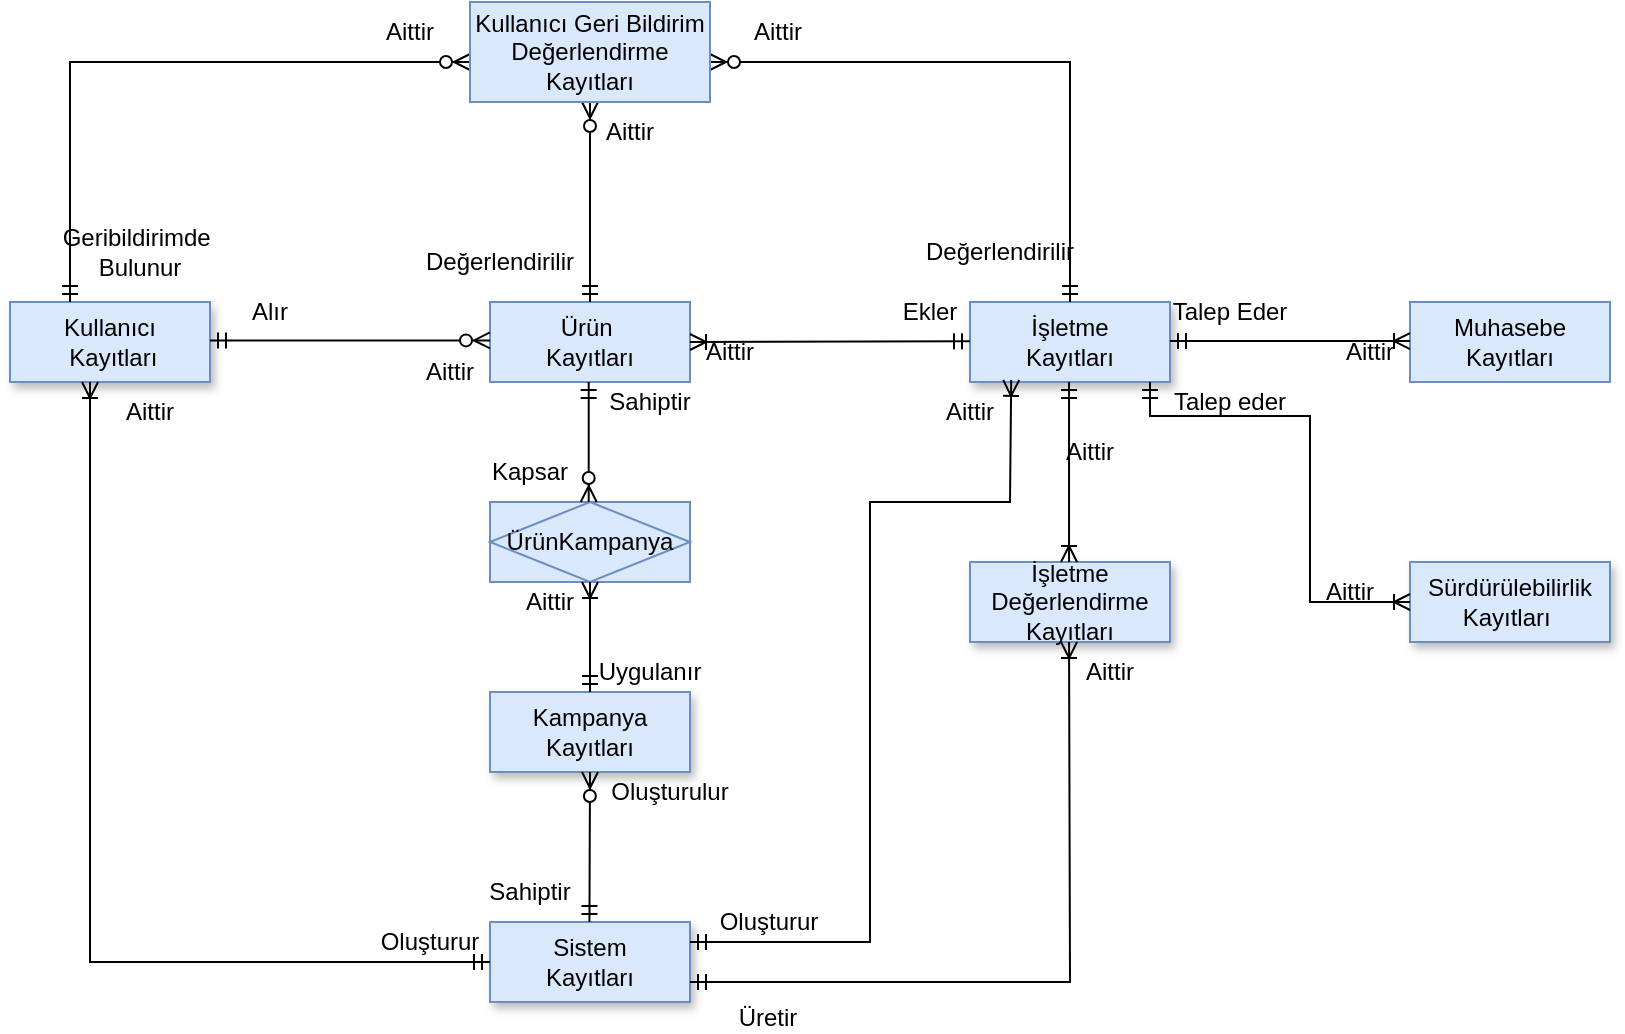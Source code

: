 <mxfile version="27.0.6">
  <diagram name="Sayfa -1" id="jkZNS3kq_cN3g6RIaCV0">
    <mxGraphModel dx="1226" dy="741" grid="1" gridSize="10" guides="1" tooltips="1" connect="1" arrows="1" fold="1" page="1" pageScale="1" pageWidth="827" pageHeight="1169" math="0" shadow="0">
      <root>
        <mxCell id="0" />
        <mxCell id="1" parent="0" />
        <mxCell id="CtyLUI4-Z-zY3WXZm9cc-1" value="Kullanıcı&lt;div&gt;&amp;nbsp;&lt;span style=&quot;background-color: transparent; color: light-dark(rgb(0, 0, 0), rgb(255, 255, 255));&quot;&gt;Kayıtları&lt;/span&gt;&lt;/div&gt;" style="whiteSpace=wrap;html=1;align=center;fillColor=#dae8fc;strokeColor=#6c8ebf;shadow=1;" parent="1" vertex="1">
          <mxGeometry x="14" y="330" width="100" height="40" as="geometry" />
        </mxCell>
        <mxCell id="CtyLUI4-Z-zY3WXZm9cc-2" value="Muhasebe&lt;div&gt;Kayıtları&lt;/div&gt;" style="whiteSpace=wrap;html=1;align=center;fillColor=#dae8fc;strokeColor=#6c8ebf;" parent="1" vertex="1">
          <mxGeometry x="714" y="330" width="100" height="40" as="geometry" />
        </mxCell>
        <mxCell id="CtyLUI4-Z-zY3WXZm9cc-3" value="İşletme&lt;div&gt;Kayıtları&lt;/div&gt;" style="whiteSpace=wrap;html=1;align=center;fillColor=#dae8fc;strokeColor=#6c8ebf;shadow=1;" parent="1" vertex="1">
          <mxGeometry x="494" y="330" width="100" height="40" as="geometry" />
        </mxCell>
        <mxCell id="CtyLUI4-Z-zY3WXZm9cc-5" value="İşletme Değerlendirme&lt;div&gt;Kayıtları&lt;/div&gt;" style="whiteSpace=wrap;html=1;align=center;fillColor=#dae8fc;strokeColor=#6c8ebf;shadow=1;" parent="1" vertex="1">
          <mxGeometry x="494" y="460" width="100" height="40" as="geometry" />
        </mxCell>
        <mxCell id="CtyLUI4-Z-zY3WXZm9cc-6" value="Kampanya&lt;div&gt;Kayıtları&lt;/div&gt;" style="whiteSpace=wrap;html=1;align=center;fillColor=#dae8fc;strokeColor=#6c8ebf;shadow=1;" parent="1" vertex="1">
          <mxGeometry x="254" y="525" width="100" height="40" as="geometry" />
        </mxCell>
        <mxCell id="vuS7PXIhXL-giFVFOb7E-2" value="Sürdürülebilirlik&lt;br&gt;&lt;div&gt;&lt;span style=&quot;background-color: transparent; color: light-dark(rgb(0, 0, 0), rgb(255, 255, 255));&quot;&gt;Kayıtları&lt;/span&gt;&amp;nbsp;&lt;/div&gt;" style="whiteSpace=wrap;html=1;align=center;fillColor=#dae8fc;strokeColor=#6c8ebf;shadow=1;" parent="1" vertex="1">
          <mxGeometry x="714" y="460" width="100" height="40" as="geometry" />
        </mxCell>
        <mxCell id="zDki0mUi_nNN_08VABFR-1" value="Sistem&lt;div&gt;Kayıtları&lt;/div&gt;" style="whiteSpace=wrap;html=1;align=center;fillColor=#dae8fc;strokeColor=#6c8ebf;shadow=1;" parent="1" vertex="1">
          <mxGeometry x="254" y="640" width="100" height="40" as="geometry" />
        </mxCell>
        <mxCell id="zDki0mUi_nNN_08VABFR-27" value="Ürün&amp;nbsp;&lt;div&gt;Kayıtları&lt;/div&gt;" style="whiteSpace=wrap;html=1;align=center;fillColor=#dae8fc;strokeColor=#6c8ebf;" parent="1" vertex="1">
          <mxGeometry x="254" y="330" width="100" height="40" as="geometry" />
        </mxCell>
        <mxCell id="zDki0mUi_nNN_08VABFR-33" value="" style="fontSize=12;html=1;endArrow=ERzeroToMany;startArrow=ERmandOne;rounded=0;exitX=0.5;exitY=0;exitDx=0;exitDy=0;" parent="1" source="zDki0mUi_nNN_08VABFR-27" edge="1">
          <mxGeometry width="100" height="100" relative="1" as="geometry">
            <mxPoint x="304.95" y="320" as="sourcePoint" />
            <mxPoint x="304" y="230" as="targetPoint" />
          </mxGeometry>
        </mxCell>
        <mxCell id="zDki0mUi_nNN_08VABFR-34" value="" style="fontSize=12;html=1;endArrow=ERzeroToMany;startArrow=ERmandOne;rounded=0;exitX=0.5;exitY=0;exitDx=0;exitDy=0;" parent="1" source="CtyLUI4-Z-zY3WXZm9cc-3" edge="1">
          <mxGeometry width="100" height="100" relative="1" as="geometry">
            <mxPoint x="544" y="325" as="sourcePoint" />
            <mxPoint x="364" y="210" as="targetPoint" />
            <Array as="points">
              <mxPoint x="544" y="210" />
            </Array>
          </mxGeometry>
        </mxCell>
        <mxCell id="zDki0mUi_nNN_08VABFR-35" value="" style="fontSize=12;html=1;endArrow=ERzeroToMany;startArrow=ERmandOne;rounded=0;entryX=0.5;entryY=1;entryDx=0;entryDy=0;" parent="1" edge="1" target="CtyLUI4-Z-zY3WXZm9cc-6">
          <mxGeometry width="100" height="100" relative="1" as="geometry">
            <mxPoint x="303.72" y="640" as="sourcePoint" />
            <mxPoint x="303.72" y="570" as="targetPoint" />
          </mxGeometry>
        </mxCell>
        <mxCell id="zDki0mUi_nNN_08VABFR-40" value="" style="fontSize=12;html=1;endArrow=ERzeroToMany;startArrow=ERmandOne;rounded=0;exitX=0.3;exitY=0;exitDx=0;exitDy=0;exitPerimeter=0;" parent="1" source="CtyLUI4-Z-zY3WXZm9cc-1" edge="1">
          <mxGeometry width="100" height="100" relative="1" as="geometry">
            <mxPoint x="44" y="150" as="sourcePoint" />
            <mxPoint x="244" y="210" as="targetPoint" />
            <Array as="points">
              <mxPoint x="44" y="210" />
            </Array>
          </mxGeometry>
        </mxCell>
        <mxCell id="zDki0mUi_nNN_08VABFR-41" value="" style="fontSize=12;html=1;endArrow=ERoneToMany;startArrow=ERmandOne;rounded=0;" parent="1" edge="1">
          <mxGeometry width="100" height="100" relative="1" as="geometry">
            <mxPoint x="594" y="349.52" as="sourcePoint" />
            <mxPoint x="714" y="349.52" as="targetPoint" />
          </mxGeometry>
        </mxCell>
        <mxCell id="zDki0mUi_nNN_08VABFR-42" value="" style="fontSize=12;html=1;endArrow=ERoneToMany;startArrow=ERmandOne;rounded=0;" parent="1" edge="1">
          <mxGeometry width="100" height="100" relative="1" as="geometry">
            <mxPoint x="543.52" y="370" as="sourcePoint" />
            <mxPoint x="543.52" y="460" as="targetPoint" />
          </mxGeometry>
        </mxCell>
        <mxCell id="zDki0mUi_nNN_08VABFR-43" value="" style="fontSize=12;html=1;endArrow=ERoneToMany;startArrow=ERmandOne;rounded=0;exitX=1;exitY=0.75;exitDx=0;exitDy=0;" parent="1" source="zDki0mUi_nNN_08VABFR-1" edge="1">
          <mxGeometry width="100" height="100" relative="1" as="geometry">
            <mxPoint x="364" y="615" as="sourcePoint" />
            <mxPoint x="543.52" y="500" as="targetPoint" />
            <Array as="points">
              <mxPoint x="544" y="670" />
            </Array>
          </mxGeometry>
        </mxCell>
        <mxCell id="zDki0mUi_nNN_08VABFR-44" value="" style="fontSize=12;html=1;endArrow=ERoneToMany;startArrow=ERmandOne;rounded=0;entryX=0;entryY=0.5;entryDx=0;entryDy=0;" parent="1" target="vuS7PXIhXL-giFVFOb7E-2" edge="1">
          <mxGeometry width="100" height="100" relative="1" as="geometry">
            <mxPoint x="584" y="370" as="sourcePoint" />
            <mxPoint x="714" y="487" as="targetPoint" />
            <Array as="points">
              <mxPoint x="584" y="387" />
              <mxPoint x="664" y="387" />
              <mxPoint x="664" y="480" />
            </Array>
          </mxGeometry>
        </mxCell>
        <mxCell id="Y_Pibl3nqQUiUnckIkG--1" value="" style="fontSize=12;html=1;endArrow=ERoneToMany;startArrow=ERmandOne;rounded=0;entryX=0.4;entryY=1;entryDx=0;entryDy=0;entryPerimeter=0;exitX=0;exitY=0.5;exitDx=0;exitDy=0;" parent="1" source="zDki0mUi_nNN_08VABFR-1" target="CtyLUI4-Z-zY3WXZm9cc-1" edge="1">
          <mxGeometry width="100" height="100" relative="1" as="geometry">
            <mxPoint x="244" y="610" as="sourcePoint" />
            <mxPoint x="54" y="380" as="targetPoint" />
            <Array as="points">
              <mxPoint x="54" y="660" />
            </Array>
          </mxGeometry>
        </mxCell>
        <mxCell id="Y_Pibl3nqQUiUnckIkG--2" value="" style="fontSize=12;html=1;endArrow=ERoneToMany;startArrow=ERmandOne;rounded=0;exitX=1;exitY=0.25;exitDx=0;exitDy=0;entryX=0.206;entryY=0.974;entryDx=0;entryDy=0;entryPerimeter=0;" parent="1" source="zDki0mUi_nNN_08VABFR-1" target="CtyLUI4-Z-zY3WXZm9cc-3" edge="1">
          <mxGeometry width="100" height="100" relative="1" as="geometry">
            <mxPoint x="418" y="600" as="sourcePoint" />
            <mxPoint x="514" y="380" as="targetPoint" />
            <Array as="points">
              <mxPoint x="444" y="650" />
              <mxPoint x="444" y="430" />
              <mxPoint x="514" y="430" />
            </Array>
          </mxGeometry>
        </mxCell>
        <mxCell id="Y_Pibl3nqQUiUnckIkG--3" value="Alır" style="text;html=1;align=center;verticalAlign=middle;whiteSpace=wrap;rounded=0;" parent="1" vertex="1">
          <mxGeometry x="124" y="330" width="40" height="10" as="geometry" />
        </mxCell>
        <mxCell id="Y_Pibl3nqQUiUnckIkG--5" value="Ekler" style="text;html=1;align=center;verticalAlign=middle;whiteSpace=wrap;rounded=0;" parent="1" vertex="1">
          <mxGeometry x="454" y="330" width="40" height="10" as="geometry" />
        </mxCell>
        <mxCell id="Y_Pibl3nqQUiUnckIkG--6" value="Aittir" style="text;html=1;align=center;verticalAlign=middle;whiteSpace=wrap;rounded=0;" parent="1" vertex="1">
          <mxGeometry x="354" y="350" width="40" height="10" as="geometry" />
        </mxCell>
        <mxCell id="Y_Pibl3nqQUiUnckIkG--9" value="Üretir" style="text;html=1;align=center;verticalAlign=middle;whiteSpace=wrap;rounded=0;" parent="1" vertex="1">
          <mxGeometry x="368" y="680" width="50" height="15" as="geometry" />
        </mxCell>
        <mxCell id="Y_Pibl3nqQUiUnckIkG--10" value="Aittir" style="text;html=1;align=center;verticalAlign=middle;whiteSpace=wrap;rounded=0;" parent="1" vertex="1">
          <mxGeometry x="534" y="400" width="40" height="10" as="geometry" />
        </mxCell>
        <mxCell id="Y_Pibl3nqQUiUnckIkG--12" value="Aittir" style="text;html=1;align=center;verticalAlign=middle;whiteSpace=wrap;rounded=0;" parent="1" vertex="1">
          <mxGeometry x="674" y="350" width="40" height="10" as="geometry" />
        </mxCell>
        <mxCell id="Y_Pibl3nqQUiUnckIkG--13" value="Aittir" style="text;html=1;align=center;verticalAlign=middle;whiteSpace=wrap;rounded=0;" parent="1" vertex="1">
          <mxGeometry x="304" y="240" width="40" height="10" as="geometry" />
        </mxCell>
        <mxCell id="Y_Pibl3nqQUiUnckIkG--15" value="Geribildirimde&amp;nbsp;&lt;div&gt;Bulunur&lt;/div&gt;" style="text;html=1;align=center;verticalAlign=middle;whiteSpace=wrap;rounded=0;" parent="1" vertex="1">
          <mxGeometry x="44" y="295" width="70" height="20" as="geometry" />
        </mxCell>
        <mxCell id="Y_Pibl3nqQUiUnckIkG--16" value="Oluşturulur" style="text;html=1;align=center;verticalAlign=middle;whiteSpace=wrap;rounded=0;" parent="1" vertex="1">
          <mxGeometry x="324" y="570" width="40" height="10" as="geometry" />
        </mxCell>
        <mxCell id="Y_Pibl3nqQUiUnckIkG--17" value="Uygulanır" style="text;html=1;align=center;verticalAlign=middle;whiteSpace=wrap;rounded=0;" parent="1" vertex="1">
          <mxGeometry x="314" y="510" width="40" height="10" as="geometry" />
        </mxCell>
        <mxCell id="Y_Pibl3nqQUiUnckIkG--19" value="" style="fontSize=12;html=1;endArrow=ERoneToMany;startArrow=ERmandOne;rounded=0;entryX=1;entryY=0.5;entryDx=0;entryDy=0;" parent="1" target="zDki0mUi_nNN_08VABFR-27" edge="1">
          <mxGeometry width="100" height="100" relative="1" as="geometry">
            <mxPoint x="494" y="349.62" as="sourcePoint" />
            <mxPoint x="394" y="349.62" as="targetPoint" />
          </mxGeometry>
        </mxCell>
        <mxCell id="Y_Pibl3nqQUiUnckIkG--20" value="Aittir" style="text;html=1;align=center;verticalAlign=middle;whiteSpace=wrap;rounded=0;" parent="1" vertex="1">
          <mxGeometry x="194" y="190" width="40" height="10" as="geometry" />
        </mxCell>
        <mxCell id="Y_Pibl3nqQUiUnckIkG--22" value="Aittir" style="text;html=1;align=center;verticalAlign=middle;whiteSpace=wrap;rounded=0;" parent="1" vertex="1">
          <mxGeometry x="214" y="360" width="40" height="10" as="geometry" />
        </mxCell>
        <mxCell id="Y_Pibl3nqQUiUnckIkG--25" value="Değerlendirilir" style="text;html=1;align=center;verticalAlign=middle;whiteSpace=wrap;rounded=0;" parent="1" vertex="1">
          <mxGeometry x="234" y="305" width="50" height="10" as="geometry" />
        </mxCell>
        <mxCell id="Y_Pibl3nqQUiUnckIkG--30" value="Aittir" style="text;html=1;align=center;verticalAlign=middle;whiteSpace=wrap;rounded=0;" parent="1" vertex="1">
          <mxGeometry x="377.5" y="190" width="40" height="10" as="geometry" />
        </mxCell>
        <mxCell id="Y_Pibl3nqQUiUnckIkG--33" value="Talep Eder" style="text;html=1;align=center;verticalAlign=middle;whiteSpace=wrap;rounded=0;" parent="1" vertex="1">
          <mxGeometry x="584" y="330" width="80" height="10" as="geometry" />
        </mxCell>
        <mxCell id="Y_Pibl3nqQUiUnckIkG--35" value="Kapsar" style="text;html=1;align=center;verticalAlign=middle;whiteSpace=wrap;rounded=0;" parent="1" vertex="1">
          <mxGeometry x="254" y="410" width="40" height="10" as="geometry" />
        </mxCell>
        <mxCell id="8I1euwkjah-UxaOoS2-G-1" value="Aittir" style="text;html=1;align=center;verticalAlign=middle;whiteSpace=wrap;rounded=0;" parent="1" vertex="1">
          <mxGeometry x="64" y="380" width="40" height="10" as="geometry" />
        </mxCell>
        <mxCell id="8I1euwkjah-UxaOoS2-G-3" value="Oluşturur" style="text;html=1;align=center;verticalAlign=middle;whiteSpace=wrap;rounded=0;" parent="1" vertex="1">
          <mxGeometry x="370.5" y="630" width="45" height="20" as="geometry" />
        </mxCell>
        <mxCell id="8I1euwkjah-UxaOoS2-G-4" value="Oluşturur" style="text;html=1;align=center;verticalAlign=middle;whiteSpace=wrap;rounded=0;" parent="1" vertex="1">
          <mxGeometry x="194" y="640" width="60" height="20" as="geometry" />
        </mxCell>
        <mxCell id="8I1euwkjah-UxaOoS2-G-5" value="Aittir" style="text;html=1;align=center;verticalAlign=middle;whiteSpace=wrap;rounded=0;" parent="1" vertex="1">
          <mxGeometry x="534" y="500" width="60" height="30" as="geometry" />
        </mxCell>
        <mxCell id="8I1euwkjah-UxaOoS2-G-8" value="Aittir" style="text;html=1;align=center;verticalAlign=middle;whiteSpace=wrap;rounded=0;" parent="1" vertex="1">
          <mxGeometry x="664" y="470" width="40" height="10" as="geometry" />
        </mxCell>
        <mxCell id="8I1euwkjah-UxaOoS2-G-9" value="Talep eder" style="text;html=1;align=center;verticalAlign=middle;whiteSpace=wrap;rounded=0;" parent="1" vertex="1">
          <mxGeometry x="594" y="375" width="60" height="10" as="geometry" />
        </mxCell>
        <mxCell id="8I1euwkjah-UxaOoS2-G-11" value="Kullanıcı Geri Bildirim Değerlendirme&lt;div&gt;Kayıtları&lt;/div&gt;" style="whiteSpace=wrap;html=1;align=center;fillColor=#dae8fc;strokeColor=#6c8ebf;" parent="1" vertex="1">
          <mxGeometry x="244" y="180" width="120" height="50" as="geometry" />
        </mxCell>
        <mxCell id="8I1euwkjah-UxaOoS2-G-23" value="Aittir" style="text;html=1;align=center;verticalAlign=middle;whiteSpace=wrap;rounded=0;" parent="1" vertex="1">
          <mxGeometry x="474" y="380" width="40" height="10" as="geometry" />
        </mxCell>
        <mxCell id="8I1euwkjah-UxaOoS2-G-24" value="Değerlendirilir" style="text;html=1;align=center;verticalAlign=middle;whiteSpace=wrap;rounded=0;" parent="1" vertex="1">
          <mxGeometry x="484" y="300" width="50" height="10" as="geometry" />
        </mxCell>
        <mxCell id="8I1euwkjah-UxaOoS2-G-26" value="" style="fontSize=12;html=1;endArrow=ERzeroToMany;startArrow=ERmandOne;rounded=0;" parent="1" edge="1">
          <mxGeometry width="100" height="100" relative="1" as="geometry">
            <mxPoint x="114" y="349.2" as="sourcePoint" />
            <mxPoint x="254" y="349.2" as="targetPoint" />
          </mxGeometry>
        </mxCell>
        <mxCell id="6ifBcZqbHHl5bCH659nJ-1" value="ÜrünKampanya" style="shape=associativeEntity;whiteSpace=wrap;html=1;align=center;fillColor=#dae8fc;strokeColor=#6c8ebf;" vertex="1" parent="1">
          <mxGeometry x="254" y="430" width="100" height="40" as="geometry" />
        </mxCell>
        <mxCell id="6ifBcZqbHHl5bCH659nJ-5" value="" style="fontSize=12;html=1;endArrow=ERzeroToMany;startArrow=ERmandOne;rounded=0;" edge="1" parent="1">
          <mxGeometry width="100" height="100" relative="1" as="geometry">
            <mxPoint x="303.35" y="370" as="sourcePoint" />
            <mxPoint x="303.35" y="430" as="targetPoint" />
          </mxGeometry>
        </mxCell>
        <mxCell id="6ifBcZqbHHl5bCH659nJ-6" value="Sahiptir" style="text;html=1;align=center;verticalAlign=middle;whiteSpace=wrap;rounded=0;" vertex="1" parent="1">
          <mxGeometry x="314" y="375" width="40" height="10" as="geometry" />
        </mxCell>
        <mxCell id="6ifBcZqbHHl5bCH659nJ-7" value="Aittir" style="text;html=1;align=center;verticalAlign=middle;whiteSpace=wrap;rounded=0;" vertex="1" parent="1">
          <mxGeometry x="264" y="475" width="40" height="10" as="geometry" />
        </mxCell>
        <mxCell id="6ifBcZqbHHl5bCH659nJ-10" value="Sahiptir" style="text;html=1;align=center;verticalAlign=middle;whiteSpace=wrap;rounded=0;" vertex="1" parent="1">
          <mxGeometry x="254" y="620" width="40" height="10" as="geometry" />
        </mxCell>
        <mxCell id="6ifBcZqbHHl5bCH659nJ-11" value="" style="fontSize=12;html=1;endArrow=ERoneToMany;startArrow=ERmandOne;rounded=0;" edge="1" parent="1">
          <mxGeometry width="100" height="100" relative="1" as="geometry">
            <mxPoint x="304" y="525" as="sourcePoint" />
            <mxPoint x="304" y="470" as="targetPoint" />
            <Array as="points">
              <mxPoint x="304" y="490" />
            </Array>
          </mxGeometry>
        </mxCell>
      </root>
    </mxGraphModel>
  </diagram>
</mxfile>

